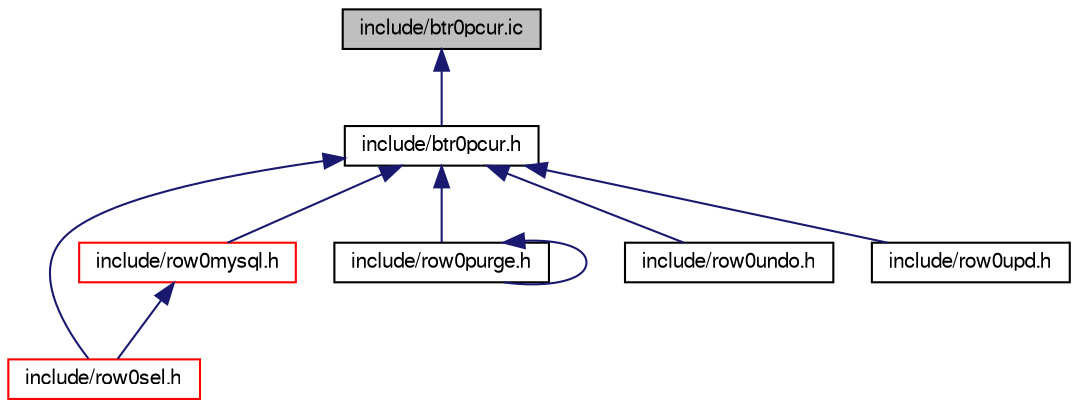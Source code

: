 digraph "include/btr0pcur.ic"
{
  bgcolor="transparent";
  edge [fontname="FreeSans",fontsize="10",labelfontname="FreeSans",labelfontsize="10"];
  node [fontname="FreeSans",fontsize="10",shape=record];
  Node1 [label="include/btr0pcur.ic",height=0.2,width=0.4,color="black", fillcolor="grey75", style="filled" fontcolor="black"];
  Node1 -> Node2 [dir="back",color="midnightblue",fontsize="10",style="solid",fontname="FreeSans"];
  Node2 [label="include/btr0pcur.h",height=0.2,width=0.4,color="black",URL="$btr0pcur_8h.html"];
  Node2 -> Node3 [dir="back",color="midnightblue",fontsize="10",style="solid",fontname="FreeSans"];
  Node3 [label="include/row0sel.h",height=0.2,width=0.4,color="red",URL="$row0sel_8h.html"];
  Node2 -> Node4 [dir="back",color="midnightblue",fontsize="10",style="solid",fontname="FreeSans"];
  Node4 [label="include/row0mysql.h",height=0.2,width=0.4,color="red",URL="$row0mysql_8h.html"];
  Node4 -> Node3 [dir="back",color="midnightblue",fontsize="10",style="solid",fontname="FreeSans"];
  Node2 -> Node5 [dir="back",color="midnightblue",fontsize="10",style="solid",fontname="FreeSans"];
  Node5 [label="include/row0purge.h",height=0.2,width=0.4,color="black",URL="$row0purge_8h.html"];
  Node5 -> Node5 [dir="back",color="midnightblue",fontsize="10",style="solid",fontname="FreeSans"];
  Node2 -> Node6 [dir="back",color="midnightblue",fontsize="10",style="solid",fontname="FreeSans"];
  Node6 [label="include/row0undo.h",height=0.2,width=0.4,color="black",URL="$row0undo_8h.html"];
  Node2 -> Node7 [dir="back",color="midnightblue",fontsize="10",style="solid",fontname="FreeSans"];
  Node7 [label="include/row0upd.h",height=0.2,width=0.4,color="black",URL="$row0upd_8h.html"];
}

